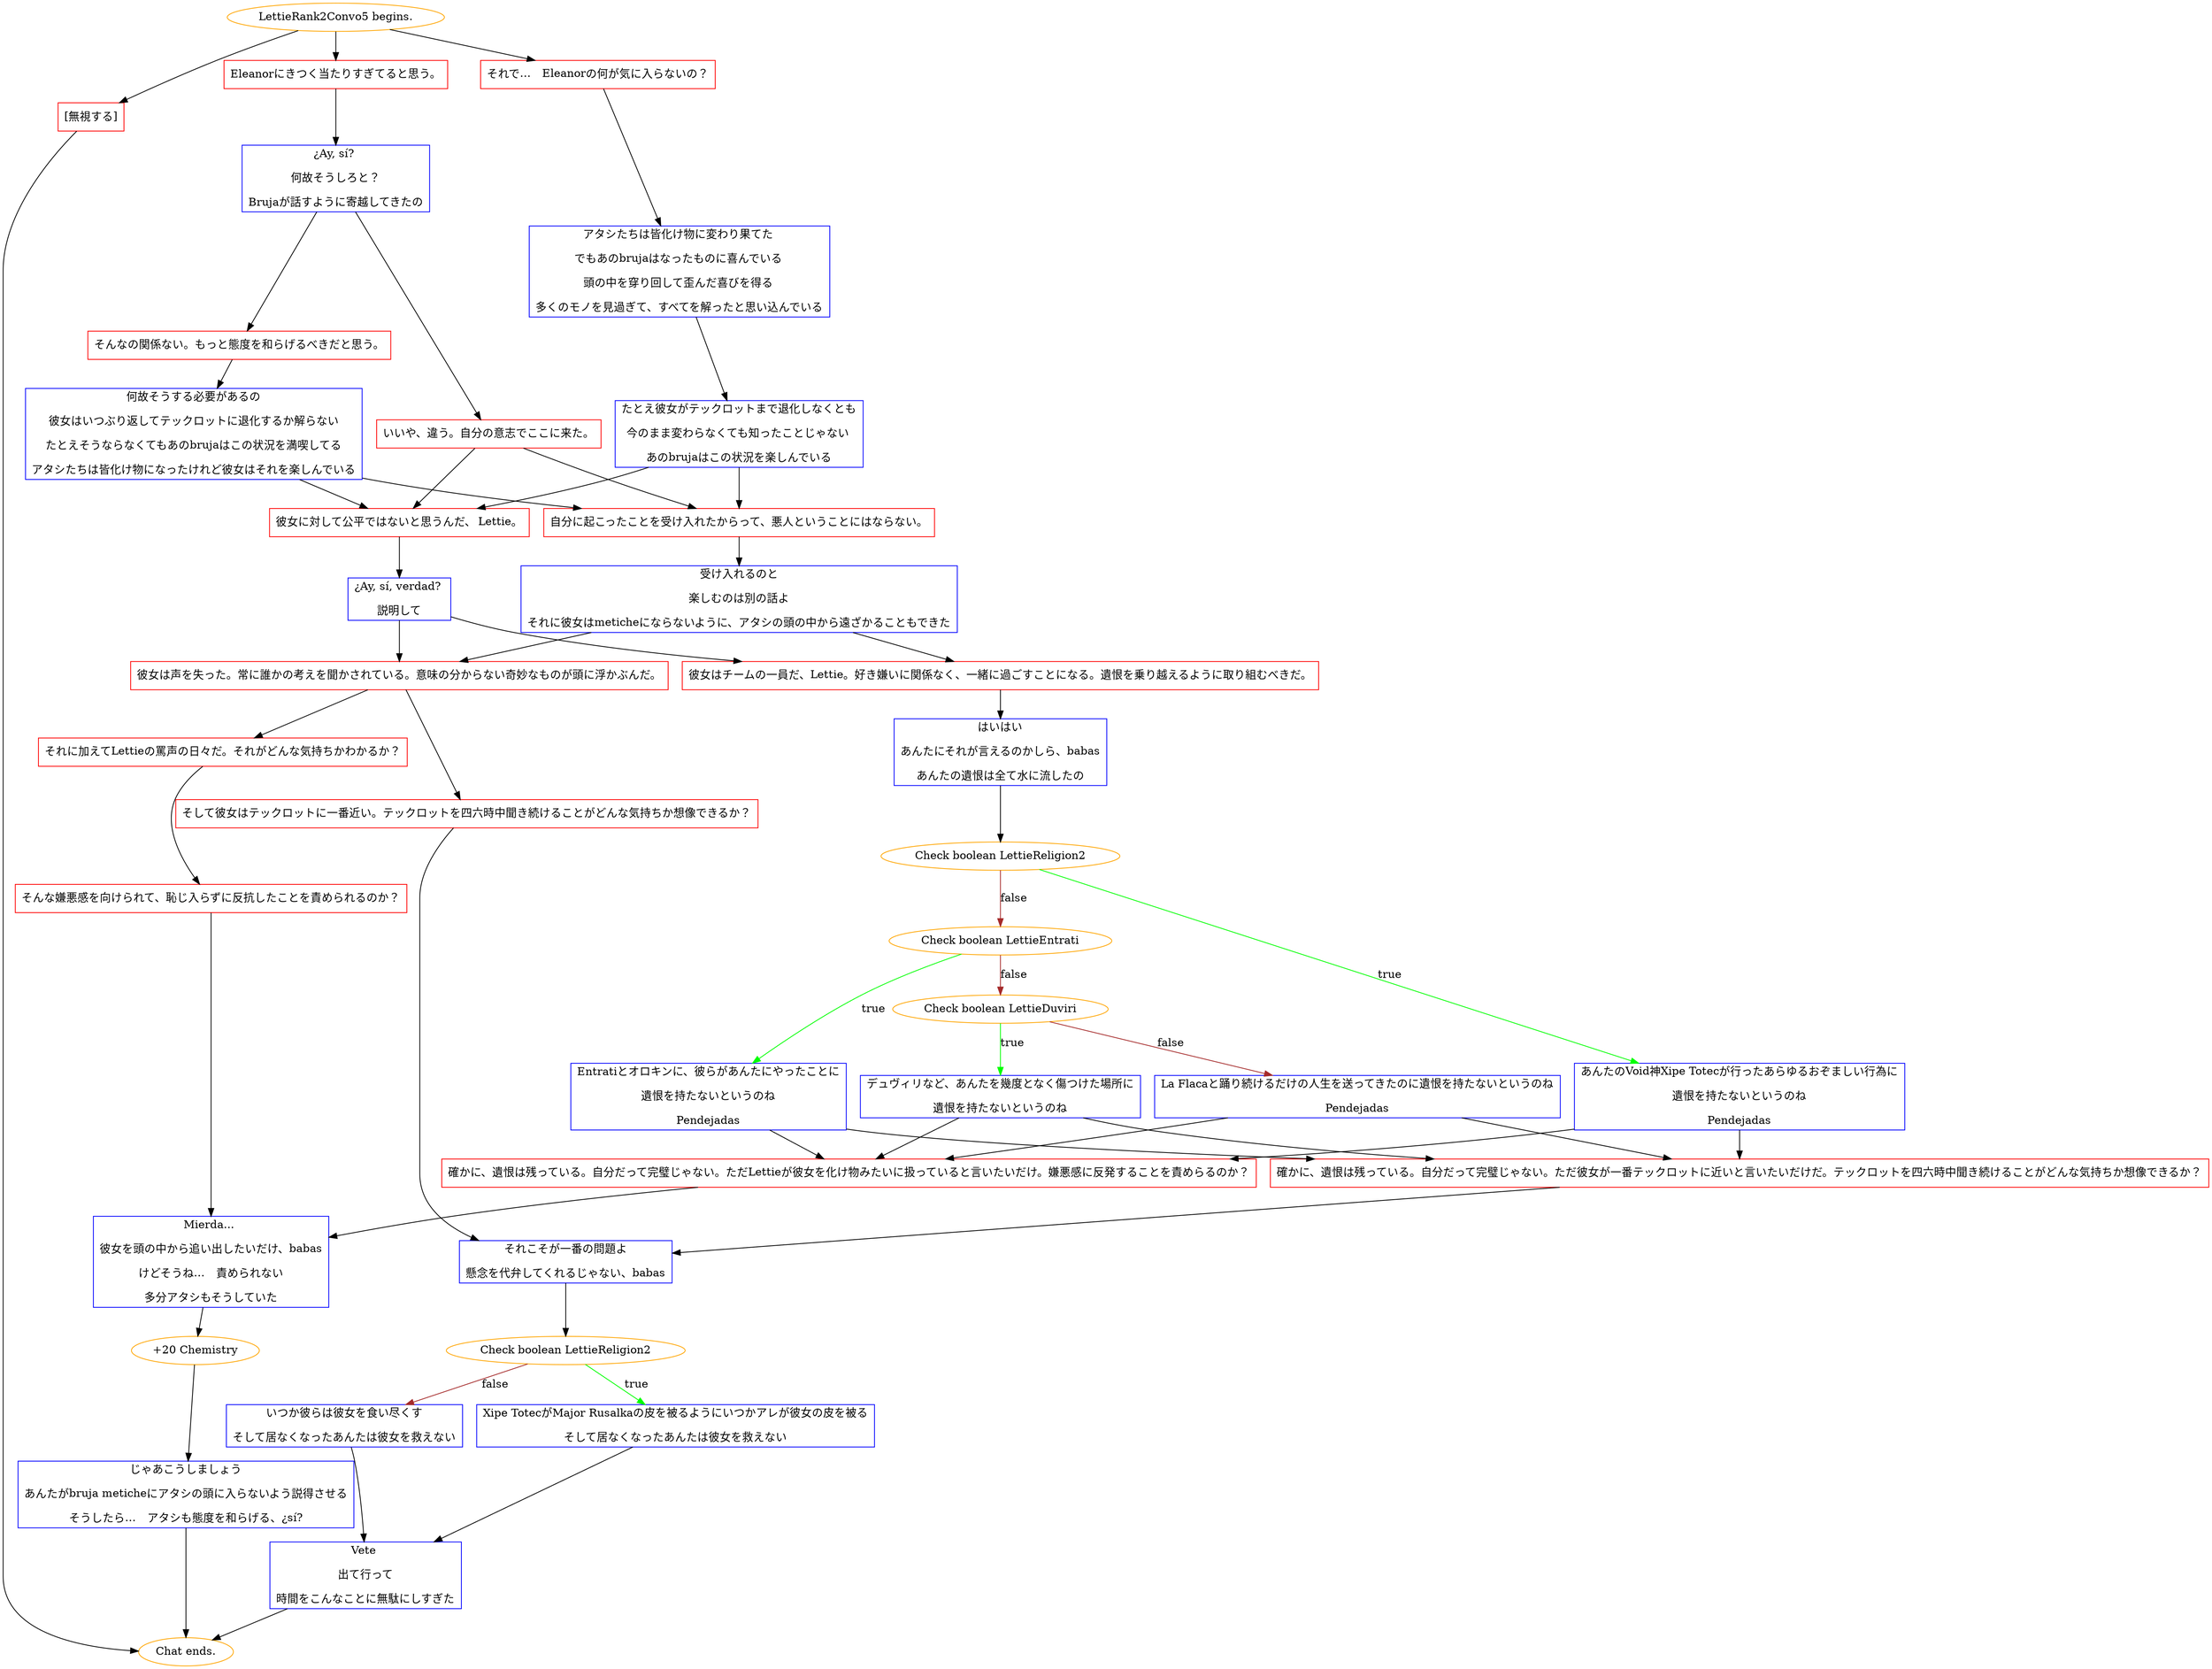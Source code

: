 digraph {
	"LettieRank2Convo5 begins." [color=orange];
		"LettieRank2Convo5 begins." -> j770387418;
		"LettieRank2Convo5 begins." -> j1511604793;
		"LettieRank2Convo5 begins." -> j85835136;
	j770387418 [label="それで…　Eleanorの何が気に入らないの？",shape=box,color=red];
		j770387418 -> j3916831825;
	j1511604793 [label="Eleanorにきつく当たりすぎてると思う。",shape=box,color=red];
		j1511604793 -> j3296444441;
	j85835136 [label="[無視する]",shape=box,color=red];
		j85835136 -> "Chat ends.";
	j3916831825 [label="アタシたちは皆化け物に変わり果てた 
でもあのbrujaはなったものに喜んでいる 
頭の中を穿り回して歪んだ喜びを得る 
多くのモノを見過ぎて、すべてを解ったと思い込んでいる",shape=box,color=blue];
		j3916831825 -> j110423878;
	j3296444441 [label="¿Ay, sí? 
何故そうしろと？
Brujaが話すように寄越してきたの",shape=box,color=blue];
		j3296444441 -> j563251186;
		j3296444441 -> j232278963;
	"Chat ends." [color=orange];
	j110423878 [label="たとえ彼女がテックロットまで退化しなくとも
今のまま変わらなくても知ったことじゃない 
あのbrujaはこの状況を楽しんでいる",shape=box,color=blue];
		j110423878 -> j1709359788;
		j110423878 -> j268397516;
	j563251186 [label="いいや、違う。自分の意志でここに来た。",shape=box,color=red];
		j563251186 -> j268397516;
		j563251186 -> j1709359788;
	j232278963 [label="そんなの関係ない。もっと態度を和らげるべきだと思う。",shape=box,color=red];
		j232278963 -> j2153229853;
	j1709359788 [label="自分に起こったことを受け入れたからって、悪人ということにはならない。",shape=box,color=red];
		j1709359788 -> j3256910599;
	j268397516 [label="彼女に対して公平ではないと思うんだ、 Lettie。",shape=box,color=red];
		j268397516 -> j1497707175;
	j2153229853 [label="何故そうする必要があるの
彼女はいつぶり返してテックロットに退化するか解らない
たとえそうならなくてもあのbrujaはこの状況を満喫してる
アタシたちは皆化け物になったけれど彼女はそれを楽しんでいる",shape=box,color=blue];
		j2153229853 -> j268397516;
		j2153229853 -> j1709359788;
	j3256910599 [label="受け入れるのと
楽しむのは別の話よ
それに彼女はmeticheにならないように、アタシの頭の中から遠ざかることもできた",shape=box,color=blue];
		j3256910599 -> j4240136024;
		j3256910599 -> j3148390158;
	j1497707175 [label="¿Ay, sí, verdad? 
説明して",shape=box,color=blue];
		j1497707175 -> j3148390158;
		j1497707175 -> j4240136024;
	j4240136024 [label="彼女はチームの一員だ、Lettie。好き嫌いに関係なく、一緒に過ごすことになる。遺恨を乗り越えるように取り組むべきだ。",shape=box,color=red];
		j4240136024 -> j3350657841;
	j3148390158 [label="彼女は声を失った。常に誰かの考えを聞かされている。意味の分からない奇妙なものが頭に浮かぶんだ。",shape=box,color=red];
		j3148390158 -> j4206443290;
		j3148390158 -> j998306646;
	j3350657841 [label="はいはい
あんたにそれが言えるのかしら、babas
あんたの遺恨は全て水に流したの",shape=box,color=blue];
		j3350657841 -> j2551409099;
	j4206443290 [label="そして彼女はテックロットに一番近い。テックロットを四六時中聞き続けることがどんな気持ちか想像できるか？",shape=box,color=red];
		j4206443290 -> j3293339322;
	j998306646 [label="それに加えてLettieの罵声の日々だ。それがどんな気持ちかわかるか？",shape=box,color=red];
		j998306646 -> j157238505;
	j2551409099 [label="Check boolean LettieReligion2",color=orange];
		j2551409099 -> j904751497 [label=true,color=green];
		j2551409099 -> j757062835 [label=false,color=brown];
	j3293339322 [label="それこそが一番の問題よ
懸念を代弁してくれるじゃない、babas",shape=box,color=blue];
		j3293339322 -> j2749372787;
	j157238505 [label="そんな嫌悪感を向けられて、恥じ入らずに反抗したことを責められるのか？",shape=box,color=red];
		j157238505 -> j2353938107;
	j904751497 [label="あんたのVoid神Xipe Totecが行ったあらゆるおぞましい行為に
遺恨を持たないというのね
Pendejadas",shape=box,color=blue];
		j904751497 -> j1447124689;
		j904751497 -> j2890784107;
	j757062835 [label="Check boolean LettieEntrati",color=orange];
		j757062835 -> j3768634712 [label=true,color=green];
		j757062835 -> j1666734191 [label=false,color=brown];
	j2749372787 [label="Check boolean LettieReligion2",color=orange];
		j2749372787 -> j3064144163 [label=true,color=green];
		j2749372787 -> j484304327 [label=false,color=brown];
	j2353938107 [label="Mierda... 
彼女を頭の中から追い出したいだけ、babas
けどそうね…　責められない
多分アタシもそうしていた",shape=box,color=blue];
		j2353938107 -> j634472905;
	j1447124689 [label="確かに、遺恨は残っている。自分だって完璧じゃない。ただLettieが彼女を化け物みたいに扱っていると言いたいだけ。嫌悪感に反発することを責めらるのか？",shape=box,color=red];
		j1447124689 -> j2353938107;
	j2890784107 [label="確かに、遺恨は残っている。自分だって完璧じゃない。ただ彼女が一番テックロットに近いと言いたいだけだ。テックロットを四六時中聞き続けることがどんな気持ちか想像できるか？",shape=box,color=red];
		j2890784107 -> j3293339322;
	j3768634712 [label="Entratiとオロキンに、彼らがあんたにやったことに
遺恨を持たないというのね
Pendejadas",shape=box,color=blue];
		j3768634712 -> j1447124689;
		j3768634712 -> j2890784107;
	j1666734191 [label="Check boolean LettieDuviri",color=orange];
		j1666734191 -> j939631854 [label=true,color=green];
		j1666734191 -> j3875380642 [label=false,color=brown];
	j3064144163 [label="Xipe TotecがMajor Rusalkaの皮を被るようにいつかアレが彼女の皮を被る
そして居なくなったあんたは彼女を救えない",shape=box,color=blue];
		j3064144163 -> j396418414;
	j484304327 [label="いつか彼らは彼女を食い尽くす
そして居なくなったあんたは彼女を救えない",shape=box,color=blue];
		j484304327 -> j396418414;
	j634472905 [label="+20 Chemistry",color=orange];
		j634472905 -> j1806090077;
	j939631854 [label="デュヴィリなど、あんたを幾度となく傷つけた場所に
遺恨を持たないというのね",shape=box,color=blue];
		j939631854 -> j1447124689;
		j939631854 -> j2890784107;
	j3875380642 [label="La Flacaと踊り続けるだけの人生を送ってきたのに遺恨を持たないというのね
Pendejadas",shape=box,color=blue];
		j3875380642 -> j1447124689;
		j3875380642 -> j2890784107;
	j396418414 [label="Vete 
出て行って
時間をこんなことに無駄にしすぎた",shape=box,color=blue];
		j396418414 -> "Chat ends.";
	j1806090077 [label="じゃあこうしましょう
あんたがbruja meticheにアタシの頭に入らないよう説得させる
そうしたら…　アタシも態度を和らげる、¿sí?",shape=box,color=blue];
		j1806090077 -> "Chat ends.";
}